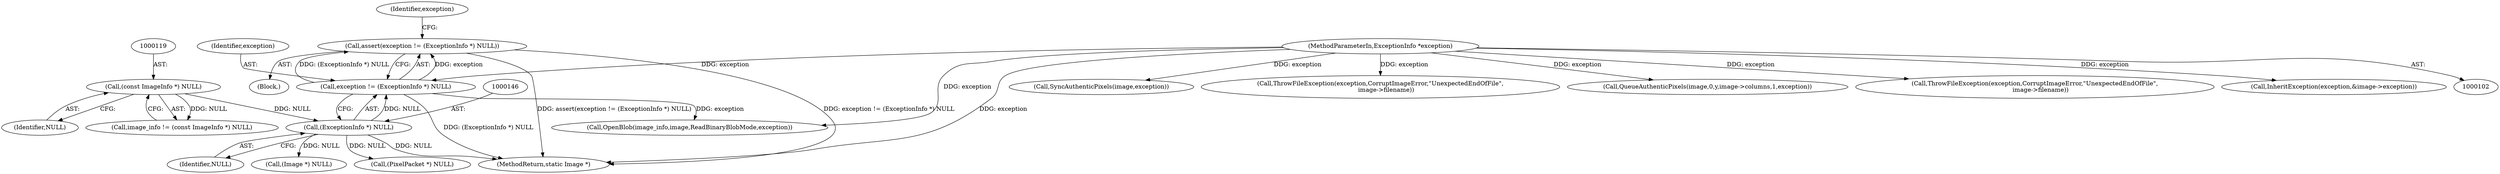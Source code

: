 digraph "0_ImageMagick_f6e9d0d9955e85bdd7540b251cd50d598dacc5e6_68@API" {
"1000142" [label="(Call,assert(exception != (ExceptionInfo *) NULL))"];
"1000143" [label="(Call,exception != (ExceptionInfo *) NULL)"];
"1000104" [label="(MethodParameterIn,ExceptionInfo *exception)"];
"1000145" [label="(Call,(ExceptionInfo *) NULL)"];
"1000118" [label="(Call,(const ImageInfo *) NULL)"];
"1000104" [label="(MethodParameterIn,ExceptionInfo *exception)"];
"1000197" [label="(Call,OpenBlob(image_info,image,ReadBinaryBlobMode,exception))"];
"1000370" [label="(Call,SyncAuthenticPixels(image,exception))"];
"1000116" [label="(Call,image_info != (const ImageInfo *) NULL)"];
"1000142" [label="(Call,assert(exception != (ExceptionInfo *) NULL))"];
"1000413" [label="(MethodReturn,static Image *)"];
"1000296" [label="(Call,(PixelPacket *) NULL)"];
"1000143" [label="(Call,exception != (ExceptionInfo *) NULL)"];
"1000399" [label="(Call,ThrowFileException(exception,CorruptImageError,\"UnexpectedEndOfFile\",\n      image->filename))"];
"1000284" [label="(Call,QueueAuthenticPixels(image,0,y,image->columns,1,exception))"];
"1000151" [label="(Identifier,exception)"];
"1000218" [label="(Call,ThrowFileException(exception,CorruptImageError,\"UnexpectedEndOfFile\",\n      image->filename))"];
"1000145" [label="(Call,(ExceptionInfo *) NULL)"];
"1000259" [label="(Call,InheritException(exception,&image->exception))"];
"1000147" [label="(Identifier,NULL)"];
"1000105" [label="(Block,)"];
"1000120" [label="(Identifier,NULL)"];
"1000207" [label="(Call,(Image *) NULL)"];
"1000118" [label="(Call,(const ImageInfo *) NULL)"];
"1000144" [label="(Identifier,exception)"];
"1000142" -> "1000105"  [label="AST: "];
"1000142" -> "1000143"  [label="CFG: "];
"1000143" -> "1000142"  [label="AST: "];
"1000151" -> "1000142"  [label="CFG: "];
"1000142" -> "1000413"  [label="DDG: assert(exception != (ExceptionInfo *) NULL)"];
"1000142" -> "1000413"  [label="DDG: exception != (ExceptionInfo *) NULL"];
"1000143" -> "1000142"  [label="DDG: exception"];
"1000143" -> "1000142"  [label="DDG: (ExceptionInfo *) NULL"];
"1000143" -> "1000145"  [label="CFG: "];
"1000144" -> "1000143"  [label="AST: "];
"1000145" -> "1000143"  [label="AST: "];
"1000143" -> "1000413"  [label="DDG: (ExceptionInfo *) NULL"];
"1000104" -> "1000143"  [label="DDG: exception"];
"1000145" -> "1000143"  [label="DDG: NULL"];
"1000143" -> "1000197"  [label="DDG: exception"];
"1000104" -> "1000102"  [label="AST: "];
"1000104" -> "1000413"  [label="DDG: exception"];
"1000104" -> "1000197"  [label="DDG: exception"];
"1000104" -> "1000218"  [label="DDG: exception"];
"1000104" -> "1000259"  [label="DDG: exception"];
"1000104" -> "1000284"  [label="DDG: exception"];
"1000104" -> "1000370"  [label="DDG: exception"];
"1000104" -> "1000399"  [label="DDG: exception"];
"1000145" -> "1000147"  [label="CFG: "];
"1000146" -> "1000145"  [label="AST: "];
"1000147" -> "1000145"  [label="AST: "];
"1000145" -> "1000413"  [label="DDG: NULL"];
"1000118" -> "1000145"  [label="DDG: NULL"];
"1000145" -> "1000207"  [label="DDG: NULL"];
"1000145" -> "1000296"  [label="DDG: NULL"];
"1000118" -> "1000116"  [label="AST: "];
"1000118" -> "1000120"  [label="CFG: "];
"1000119" -> "1000118"  [label="AST: "];
"1000120" -> "1000118"  [label="AST: "];
"1000116" -> "1000118"  [label="CFG: "];
"1000118" -> "1000116"  [label="DDG: NULL"];
}
